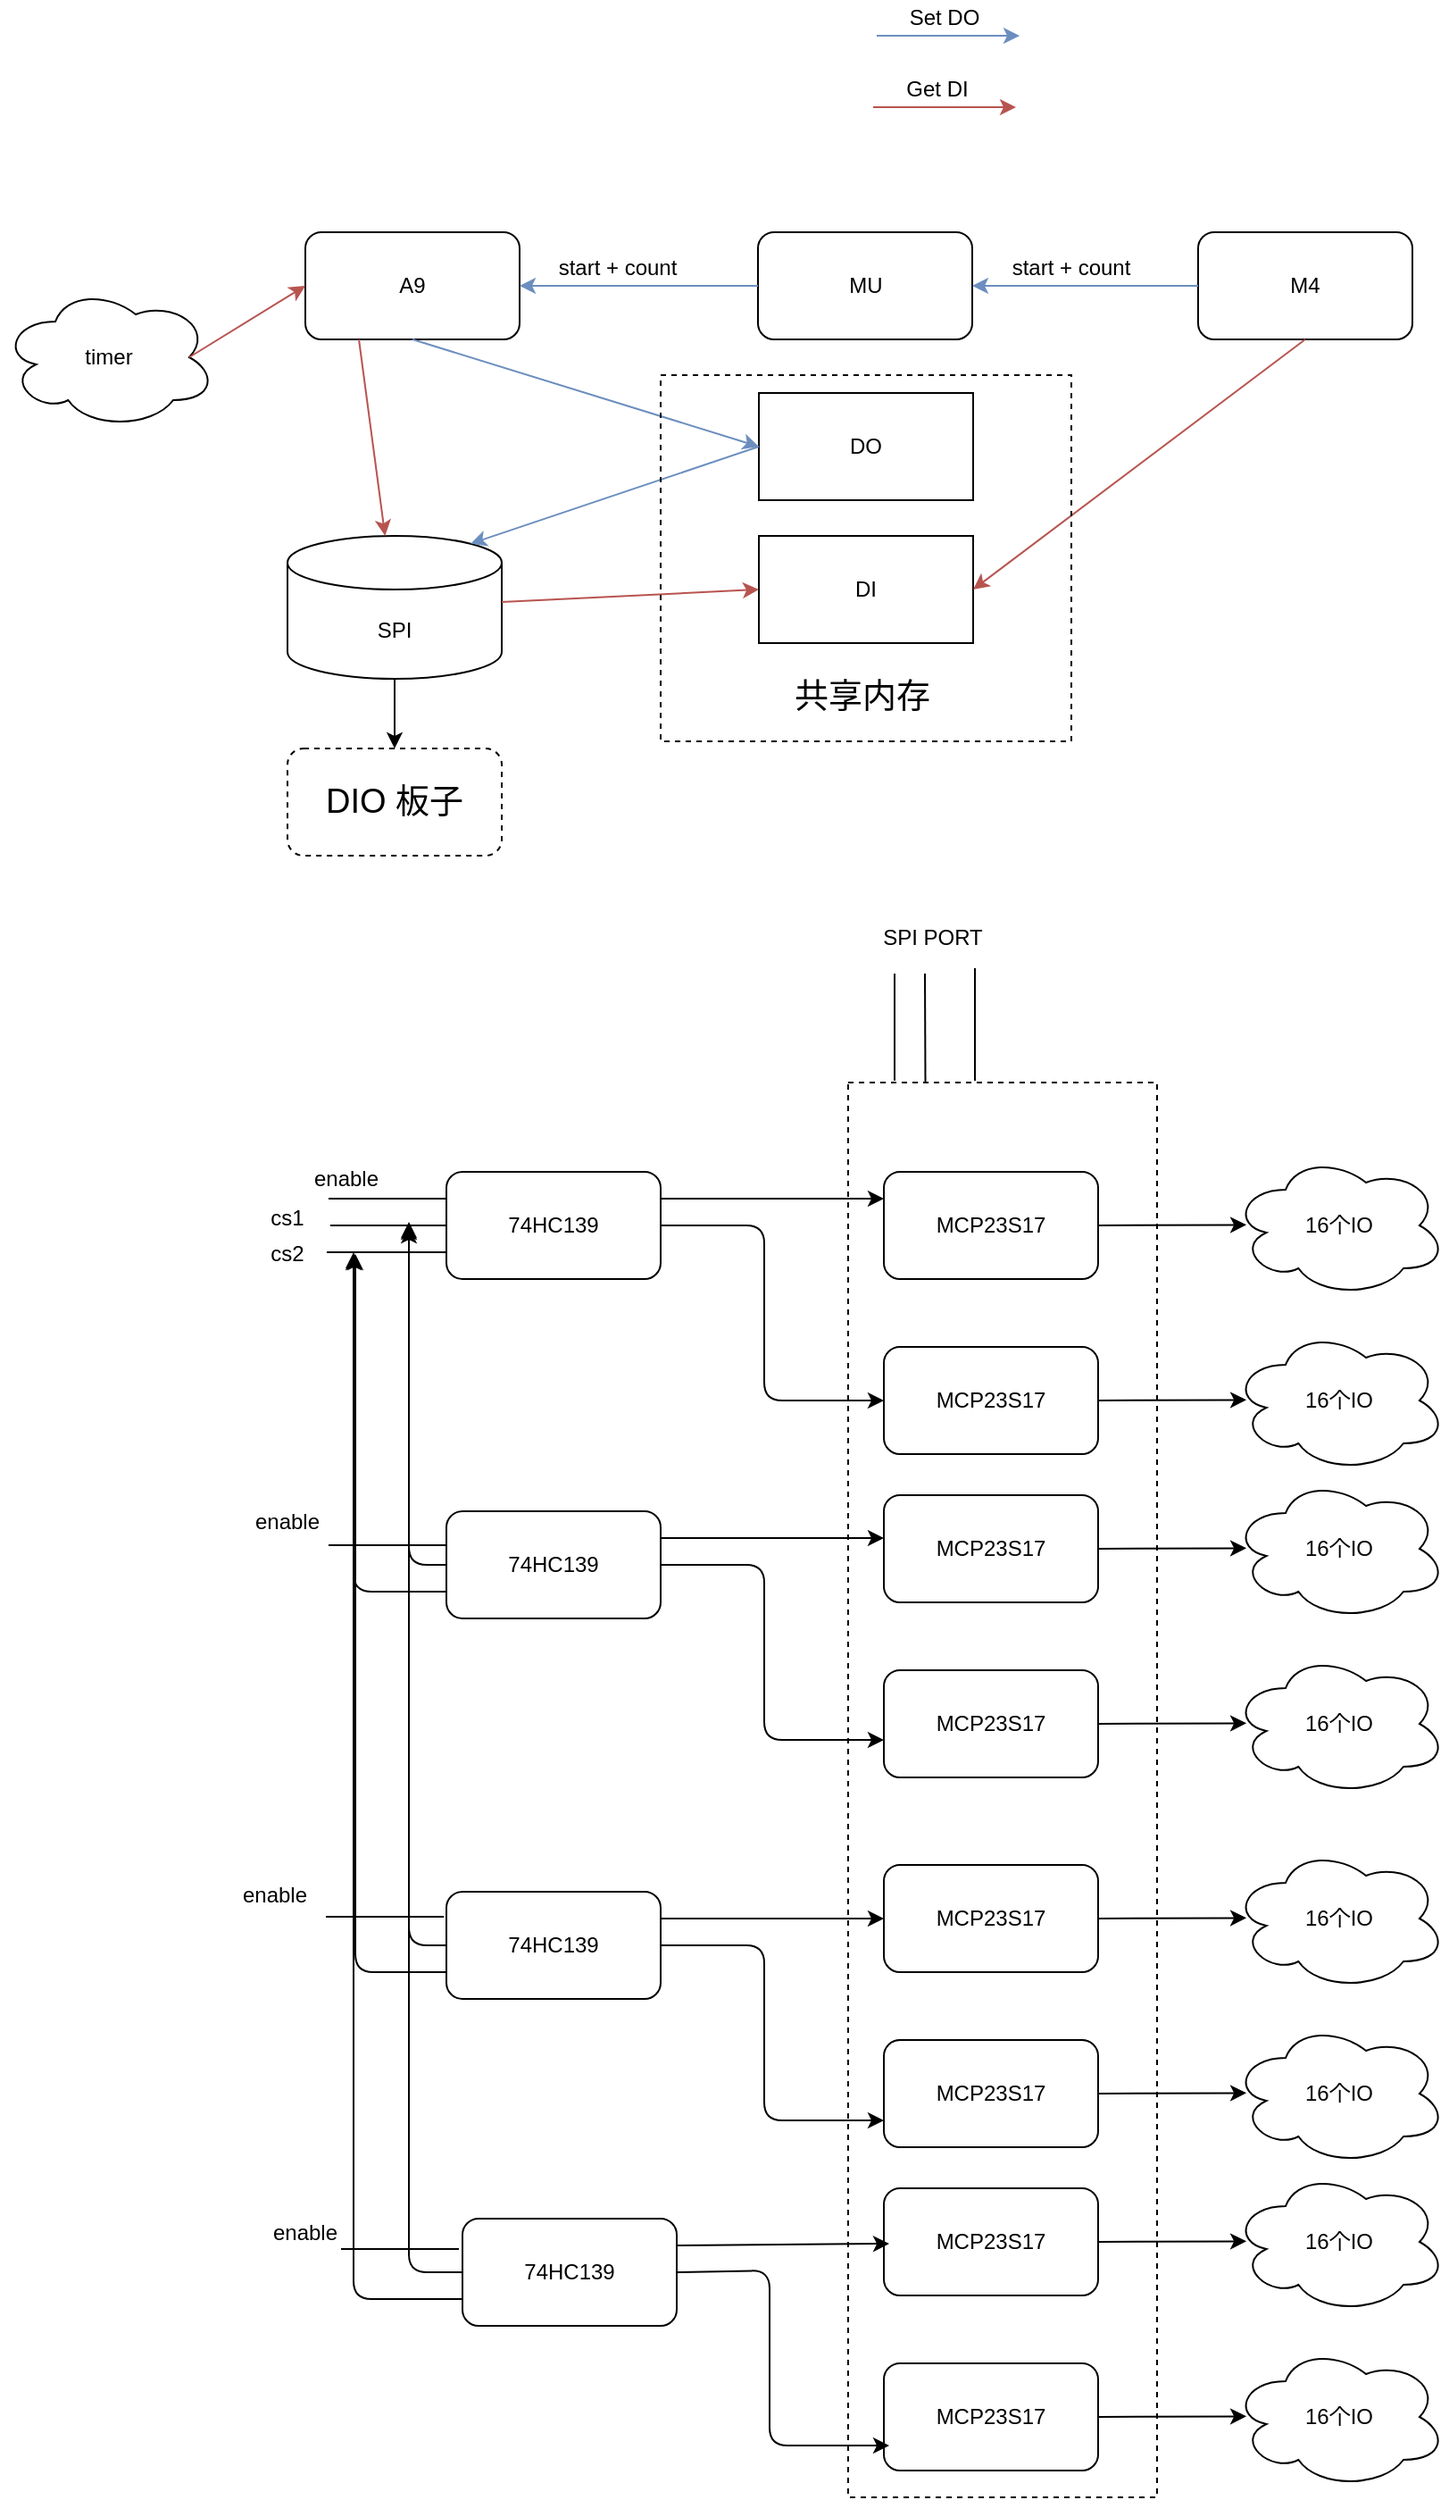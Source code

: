 <mxfile version="13.10.0" type="embed" pages="2">
    <diagram id="A_2y1xxBXopcbs7GqyOi" name="DIO">
        <mxGraphModel dx="994" dy="639" grid="0" gridSize="10" guides="1" tooltips="1" connect="1" arrows="1" fold="1" page="1" pageScale="1" pageWidth="827" pageHeight="1169" background="#ffffff" math="0" shadow="0">
            <root>
                <mxCell id="0"/>
                <mxCell id="1" parent="0"/>
                <mxCell id="2" value="M4" style="rounded=1;whiteSpace=wrap;html=1;" parent="1" vertex="1">
                    <mxGeometry x="684" y="261" width="120" height="60" as="geometry"/>
                </mxCell>
                <mxCell id="3" value="A9" style="rounded=1;whiteSpace=wrap;html=1;" parent="1" vertex="1">
                    <mxGeometry x="184" y="261" width="120" height="60" as="geometry"/>
                </mxCell>
                <mxCell id="4" value="" style="rounded=0;whiteSpace=wrap;html=1;" parent="1" vertex="1">
                    <mxGeometry x="438" y="351" width="120" height="60" as="geometry"/>
                </mxCell>
                <mxCell id="5" value="DO" style="text;html=1;strokeColor=none;fillColor=none;align=center;verticalAlign=middle;whiteSpace=wrap;rounded=0;" parent="1" vertex="1">
                    <mxGeometry x="478" y="371" width="40" height="20" as="geometry"/>
                </mxCell>
                <mxCell id="6" value="DI" style="rounded=0;whiteSpace=wrap;html=1;" parent="1" vertex="1">
                    <mxGeometry x="438" y="431" width="120" height="60" as="geometry"/>
                </mxCell>
                <mxCell id="9" value="MU" style="rounded=1;whiteSpace=wrap;html=1;" parent="1" vertex="1">
                    <mxGeometry x="437.5" y="261" width="120" height="60" as="geometry"/>
                </mxCell>
                <mxCell id="10" value="" style="endArrow=classic;html=1;exitX=0;exitY=0.5;exitDx=0;exitDy=0;fillColor=#dae8fc;strokeColor=#6c8ebf;entryX=0;entryY=1;entryDx=0;entryDy=0;" parent="1" source="2" target="11" edge="1">
                    <mxGeometry width="50" height="50" relative="1" as="geometry">
                        <mxPoint x="524" y="351" as="sourcePoint"/>
                        <mxPoint x="554" y="291" as="targetPoint"/>
                    </mxGeometry>
                </mxCell>
                <mxCell id="11" value="start + count" style="text;html=1;strokeColor=none;fillColor=none;align=center;verticalAlign=middle;whiteSpace=wrap;rounded=0;" parent="1" vertex="1">
                    <mxGeometry x="557.5" y="271" width="110" height="20" as="geometry"/>
                </mxCell>
                <mxCell id="12" value="" style="endArrow=classic;html=1;exitX=0.5;exitY=1;exitDx=0;exitDy=0;entryX=0;entryY=0.5;entryDx=0;entryDy=0;fillColor=#dae8fc;strokeColor=#6c8ebf;" parent="1" source="3" target="4" edge="1">
                    <mxGeometry width="50" height="50" relative="1" as="geometry">
                        <mxPoint x="524" y="431" as="sourcePoint"/>
                        <mxPoint x="574" y="381" as="targetPoint"/>
                    </mxGeometry>
                </mxCell>
                <mxCell id="33" value="" style="edgeStyle=orthogonalEdgeStyle;rounded=0;orthogonalLoop=1;jettySize=auto;html=1;fontSize=19;" parent="1" source="13" target="32" edge="1">
                    <mxGeometry relative="1" as="geometry"/>
                </mxCell>
                <mxCell id="13" value="SPI" style="shape=cylinder3;whiteSpace=wrap;html=1;boundedLbl=1;backgroundOutline=1;size=15;fontFamily=Helvetica;fontSize=12;fontColor=#000000;align=center;strokeColor=#000000;fillColor=#ffffff;" parent="1" vertex="1">
                    <mxGeometry x="174" y="431" width="120" height="80" as="geometry"/>
                </mxCell>
                <mxCell id="14" value="" style="endArrow=classic;html=1;exitX=0;exitY=0.5;exitDx=0;exitDy=0;fillColor=#dae8fc;strokeColor=#6c8ebf;entryX=0.855;entryY=0;entryDx=0;entryDy=4.35;entryPerimeter=0;" parent="1" source="4" target="13" edge="1">
                    <mxGeometry width="50" height="50" relative="1" as="geometry">
                        <mxPoint x="524" y="431" as="sourcePoint"/>
                        <mxPoint x="574" y="381" as="targetPoint"/>
                    </mxGeometry>
                </mxCell>
                <mxCell id="15" value="" style="endArrow=classic;html=1;fillColor=#dae8fc;strokeColor=#6c8ebf;" parent="1" edge="1">
                    <mxGeometry width="50" height="50" relative="1" as="geometry">
                        <mxPoint x="504" y="151" as="sourcePoint"/>
                        <mxPoint x="584" y="151" as="targetPoint"/>
                    </mxGeometry>
                </mxCell>
                <mxCell id="16" value="&lt;font color=&quot;#000000&quot;&gt;Set DO&lt;/font&gt;" style="text;html=1;align=center;verticalAlign=middle;whiteSpace=wrap;rounded=0;" parent="1" vertex="1">
                    <mxGeometry x="504" y="131" width="76" height="20" as="geometry"/>
                </mxCell>
                <mxCell id="17" value="" style="endArrow=classic;html=1;fillColor=#f8cecc;strokeColor=#b85450;" parent="1" edge="1">
                    <mxGeometry width="50" height="50" relative="1" as="geometry">
                        <mxPoint x="502" y="191" as="sourcePoint"/>
                        <mxPoint x="582" y="191" as="targetPoint"/>
                        <Array as="points">
                            <mxPoint x="542" y="191"/>
                        </Array>
                    </mxGeometry>
                </mxCell>
                <mxCell id="18" value="&lt;font color=&quot;#000000&quot;&gt;Get DI&lt;/font&gt;" style="text;html=1;align=center;verticalAlign=middle;whiteSpace=wrap;rounded=0;" parent="1" vertex="1">
                    <mxGeometry x="518" y="171" width="40" height="20" as="geometry"/>
                </mxCell>
                <mxCell id="19" value="timer" style="ellipse;shape=cloud;whiteSpace=wrap;html=1;" parent="1" vertex="1">
                    <mxGeometry x="14" y="291" width="120" height="80" as="geometry"/>
                </mxCell>
                <mxCell id="20" value="" style="endArrow=classic;html=1;fillColor=#f8cecc;strokeColor=#b85450;exitX=0.875;exitY=0.5;exitDx=0;exitDy=0;exitPerimeter=0;entryX=0;entryY=0.5;entryDx=0;entryDy=0;" parent="1" source="19" target="3" edge="1">
                    <mxGeometry width="50" height="50" relative="1" as="geometry">
                        <mxPoint x="144" y="351" as="sourcePoint"/>
                        <mxPoint x="194" y="301" as="targetPoint"/>
                    </mxGeometry>
                </mxCell>
                <mxCell id="21" value="" style="endArrow=classic;html=1;entryX=0;entryY=0.5;entryDx=0;entryDy=0;fillColor=#f8cecc;strokeColor=#b85450;" parent="1" source="13" target="6" edge="1">
                    <mxGeometry width="50" height="50" relative="1" as="geometry">
                        <mxPoint x="114" y="431" as="sourcePoint"/>
                        <mxPoint x="164" y="381" as="targetPoint"/>
                        <Array as="points"/>
                    </mxGeometry>
                </mxCell>
                <mxCell id="22" value="" style="endArrow=classic;html=1;fillColor=#f8cecc;strokeColor=#b85450;" parent="1" target="13" edge="1">
                    <mxGeometry width="50" height="50" relative="1" as="geometry">
                        <mxPoint x="214" y="321" as="sourcePoint"/>
                        <mxPoint x="194" y="301" as="targetPoint"/>
                    </mxGeometry>
                </mxCell>
                <mxCell id="25" value="" style="endArrow=classic;html=1;exitX=0.5;exitY=1;exitDx=0;exitDy=0;entryX=1;entryY=0.5;entryDx=0;entryDy=0;fillColor=#f8cecc;strokeColor=#b85450;" parent="1" source="2" target="6" edge="1">
                    <mxGeometry width="50" height="50" relative="1" as="geometry">
                        <mxPoint x="654" y="431" as="sourcePoint"/>
                        <mxPoint x="704" y="381" as="targetPoint"/>
                    </mxGeometry>
                </mxCell>
                <mxCell id="26" value="" style="rounded=0;whiteSpace=wrap;html=1;dashed=1;sketch=0;fillColor=none;" parent="1" vertex="1">
                    <mxGeometry x="383" y="341" width="230" height="205" as="geometry"/>
                </mxCell>
                <mxCell id="27" value="共享内存" style="text;html=1;strokeColor=none;fillColor=none;align=center;verticalAlign=middle;whiteSpace=wrap;rounded=0;dashed=1;sketch=0;fontSize=19;" parent="1" vertex="1">
                    <mxGeometry x="450" y="511" width="91.5" height="20" as="geometry"/>
                </mxCell>
                <mxCell id="29" value="" style="endArrow=classic;html=1;fontSize=19;exitX=0;exitY=0.5;exitDx=0;exitDy=0;entryX=1;entryY=0.5;entryDx=0;entryDy=0;fillColor=#dae8fc;strokeColor=#6c8ebf;" parent="1" source="9" target="3" edge="1">
                    <mxGeometry width="50" height="50" relative="1" as="geometry">
                        <mxPoint x="344" y="301" as="sourcePoint"/>
                        <mxPoint x="394" y="251" as="targetPoint"/>
                    </mxGeometry>
                </mxCell>
                <mxCell id="30" value="start + count" style="text;html=1;strokeColor=none;fillColor=none;align=center;verticalAlign=middle;whiteSpace=wrap;rounded=0;" parent="1" vertex="1">
                    <mxGeometry x="304" y="271" width="110" height="20" as="geometry"/>
                </mxCell>
                <mxCell id="32" value="&lt;font color=&quot;#000000&quot;&gt;DIO 板子&lt;/font&gt;" style="rounded=1;whiteSpace=wrap;html=1;dashed=1;sketch=0;fillColor=none;fontSize=19;" parent="1" vertex="1">
                    <mxGeometry x="174" y="550" width="120" height="60" as="geometry"/>
                </mxCell>
                <mxCell id="34" value="MCP23S17" style="rounded=1;whiteSpace=wrap;html=1;" parent="1" vertex="1">
                    <mxGeometry x="508" y="787" width="120" height="60" as="geometry"/>
                </mxCell>
                <mxCell id="35" value="16个IO" style="ellipse;shape=cloud;whiteSpace=wrap;html=1;" parent="1" vertex="1">
                    <mxGeometry x="703" y="777" width="120" height="80" as="geometry"/>
                </mxCell>
                <mxCell id="36" value="" style="endArrow=classic;html=1;exitX=1;exitY=0.5;exitDx=0;exitDy=0;entryX=0.067;entryY=0.496;entryDx=0;entryDy=0;entryPerimeter=0;" parent="1" source="34" target="35" edge="1">
                    <mxGeometry width="50" height="50" relative="1" as="geometry">
                        <mxPoint x="545" y="854" as="sourcePoint"/>
                        <mxPoint x="595" y="804" as="targetPoint"/>
                    </mxGeometry>
                </mxCell>
                <mxCell id="37" value="MCP23S17" style="rounded=1;whiteSpace=wrap;html=1;" parent="1" vertex="1">
                    <mxGeometry x="508" y="885" width="120" height="60" as="geometry"/>
                </mxCell>
                <mxCell id="38" value="16个IO" style="ellipse;shape=cloud;whiteSpace=wrap;html=1;" parent="1" vertex="1">
                    <mxGeometry x="703" y="875" width="120" height="80" as="geometry"/>
                </mxCell>
                <mxCell id="39" value="" style="endArrow=classic;html=1;exitX=1;exitY=0.5;exitDx=0;exitDy=0;entryX=0.067;entryY=0.496;entryDx=0;entryDy=0;entryPerimeter=0;" parent="1" source="37" target="38" edge="1">
                    <mxGeometry width="50" height="50" relative="1" as="geometry">
                        <mxPoint x="545" y="952" as="sourcePoint"/>
                        <mxPoint x="595" y="902" as="targetPoint"/>
                    </mxGeometry>
                </mxCell>
                <mxCell id="43" value="MCP23S17" style="rounded=1;whiteSpace=wrap;html=1;" parent="1" vertex="1">
                    <mxGeometry x="508" y="968" width="120" height="60" as="geometry"/>
                </mxCell>
                <mxCell id="44" value="16个IO" style="ellipse;shape=cloud;whiteSpace=wrap;html=1;" parent="1" vertex="1">
                    <mxGeometry x="703" y="958" width="120" height="80" as="geometry"/>
                </mxCell>
                <mxCell id="45" value="" style="endArrow=classic;html=1;exitX=1;exitY=0.5;exitDx=0;exitDy=0;entryX=0.067;entryY=0.496;entryDx=0;entryDy=0;entryPerimeter=0;" parent="1" source="43" target="44" edge="1">
                    <mxGeometry width="50" height="50" relative="1" as="geometry">
                        <mxPoint x="545" y="1035" as="sourcePoint"/>
                        <mxPoint x="595" y="985" as="targetPoint"/>
                    </mxGeometry>
                </mxCell>
                <mxCell id="46" value="MCP23S17" style="rounded=1;whiteSpace=wrap;html=1;" parent="1" vertex="1">
                    <mxGeometry x="508" y="1066" width="120" height="60" as="geometry"/>
                </mxCell>
                <mxCell id="47" value="16个IO" style="ellipse;shape=cloud;whiteSpace=wrap;html=1;" parent="1" vertex="1">
                    <mxGeometry x="703" y="1056" width="120" height="80" as="geometry"/>
                </mxCell>
                <mxCell id="48" value="" style="endArrow=classic;html=1;exitX=1;exitY=0.5;exitDx=0;exitDy=0;entryX=0.067;entryY=0.496;entryDx=0;entryDy=0;entryPerimeter=0;" parent="1" source="46" target="47" edge="1">
                    <mxGeometry width="50" height="50" relative="1" as="geometry">
                        <mxPoint x="545" y="1133" as="sourcePoint"/>
                        <mxPoint x="595" y="1083" as="targetPoint"/>
                    </mxGeometry>
                </mxCell>
                <mxCell id="49" value="MCP23S17" style="rounded=1;whiteSpace=wrap;html=1;" parent="1" vertex="1">
                    <mxGeometry x="508" y="1175" width="120" height="60" as="geometry"/>
                </mxCell>
                <mxCell id="50" value="16个IO" style="ellipse;shape=cloud;whiteSpace=wrap;html=1;" parent="1" vertex="1">
                    <mxGeometry x="703" y="1165" width="120" height="80" as="geometry"/>
                </mxCell>
                <mxCell id="51" value="" style="endArrow=classic;html=1;exitX=1;exitY=0.5;exitDx=0;exitDy=0;entryX=0.067;entryY=0.496;entryDx=0;entryDy=0;entryPerimeter=0;" parent="1" source="49" target="50" edge="1">
                    <mxGeometry width="50" height="50" relative="1" as="geometry">
                        <mxPoint x="545" y="1242" as="sourcePoint"/>
                        <mxPoint x="595" y="1192" as="targetPoint"/>
                    </mxGeometry>
                </mxCell>
                <mxCell id="52" value="MCP23S17" style="rounded=1;whiteSpace=wrap;html=1;" parent="1" vertex="1">
                    <mxGeometry x="508" y="1273" width="120" height="60" as="geometry"/>
                </mxCell>
                <mxCell id="53" value="16个IO" style="ellipse;shape=cloud;whiteSpace=wrap;html=1;" parent="1" vertex="1">
                    <mxGeometry x="703" y="1263" width="120" height="80" as="geometry"/>
                </mxCell>
                <mxCell id="54" value="" style="endArrow=classic;html=1;exitX=1;exitY=0.5;exitDx=0;exitDy=0;entryX=0.067;entryY=0.496;entryDx=0;entryDy=0;entryPerimeter=0;" parent="1" source="52" target="53" edge="1">
                    <mxGeometry width="50" height="50" relative="1" as="geometry">
                        <mxPoint x="545" y="1340" as="sourcePoint"/>
                        <mxPoint x="595" y="1290" as="targetPoint"/>
                    </mxGeometry>
                </mxCell>
                <mxCell id="55" value="MCP23S17" style="rounded=1;whiteSpace=wrap;html=1;" parent="1" vertex="1">
                    <mxGeometry x="508" y="1356" width="120" height="60" as="geometry"/>
                </mxCell>
                <mxCell id="56" value="16个IO" style="ellipse;shape=cloud;whiteSpace=wrap;html=1;" parent="1" vertex="1">
                    <mxGeometry x="703" y="1346" width="120" height="80" as="geometry"/>
                </mxCell>
                <mxCell id="57" value="" style="endArrow=classic;html=1;exitX=1;exitY=0.5;exitDx=0;exitDy=0;entryX=0.067;entryY=0.496;entryDx=0;entryDy=0;entryPerimeter=0;" parent="1" source="55" target="56" edge="1">
                    <mxGeometry width="50" height="50" relative="1" as="geometry">
                        <mxPoint x="545" y="1423" as="sourcePoint"/>
                        <mxPoint x="595" y="1373" as="targetPoint"/>
                    </mxGeometry>
                </mxCell>
                <mxCell id="58" value="MCP23S17" style="rounded=1;whiteSpace=wrap;html=1;" parent="1" vertex="1">
                    <mxGeometry x="508" y="1454" width="120" height="60" as="geometry"/>
                </mxCell>
                <mxCell id="59" value="16个IO" style="ellipse;shape=cloud;whiteSpace=wrap;html=1;" parent="1" vertex="1">
                    <mxGeometry x="703" y="1444" width="120" height="80" as="geometry"/>
                </mxCell>
                <mxCell id="60" value="" style="endArrow=classic;html=1;exitX=1;exitY=0.5;exitDx=0;exitDy=0;entryX=0.067;entryY=0.496;entryDx=0;entryDy=0;entryPerimeter=0;" parent="1" source="58" target="59" edge="1">
                    <mxGeometry width="50" height="50" relative="1" as="geometry">
                        <mxPoint x="545" y="1521" as="sourcePoint"/>
                        <mxPoint x="595" y="1471" as="targetPoint"/>
                    </mxGeometry>
                </mxCell>
                <mxCell id="61" value="74HC139" style="rounded=1;whiteSpace=wrap;html=1;" parent="1" vertex="1">
                    <mxGeometry x="263" y="787" width="120" height="60" as="geometry"/>
                </mxCell>
                <mxCell id="62" value="" style="endArrow=classic;html=1;entryX=0;entryY=0.25;entryDx=0;entryDy=0;exitX=1;exitY=0.25;exitDx=0;exitDy=0;" parent="1" source="61" target="34" edge="1">
                    <mxGeometry width="50" height="50" relative="1" as="geometry">
                        <mxPoint x="420" y="813" as="sourcePoint"/>
                        <mxPoint x="470" y="763" as="targetPoint"/>
                    </mxGeometry>
                </mxCell>
                <mxCell id="63" value="" style="endArrow=classic;html=1;entryX=0;entryY=0.5;entryDx=0;entryDy=0;exitX=1;exitY=0.5;exitDx=0;exitDy=0;" parent="1" source="61" target="37" edge="1">
                    <mxGeometry width="50" height="50" relative="1" as="geometry">
                        <mxPoint x="420" y="921" as="sourcePoint"/>
                        <mxPoint x="470" y="871" as="targetPoint"/>
                        <Array as="points">
                            <mxPoint x="441" y="817"/>
                            <mxPoint x="441" y="915"/>
                            <mxPoint x="486" y="915"/>
                        </Array>
                    </mxGeometry>
                </mxCell>
                <mxCell id="64" value="74HC139" style="rounded=1;whiteSpace=wrap;html=1;" parent="1" vertex="1">
                    <mxGeometry x="263" y="977" width="120" height="60" as="geometry"/>
                </mxCell>
                <mxCell id="65" value="" style="endArrow=classic;html=1;entryX=0;entryY=0.25;entryDx=0;entryDy=0;exitX=1;exitY=0.25;exitDx=0;exitDy=0;" parent="1" source="64" edge="1">
                    <mxGeometry width="50" height="50" relative="1" as="geometry">
                        <mxPoint x="420" y="1003" as="sourcePoint"/>
                        <mxPoint x="508" y="992" as="targetPoint"/>
                    </mxGeometry>
                </mxCell>
                <mxCell id="66" value="" style="endArrow=classic;html=1;entryX=0;entryY=0.5;entryDx=0;entryDy=0;exitX=1;exitY=0.5;exitDx=0;exitDy=0;" parent="1" source="64" edge="1">
                    <mxGeometry width="50" height="50" relative="1" as="geometry">
                        <mxPoint x="420" y="1111" as="sourcePoint"/>
                        <mxPoint x="508" y="1105" as="targetPoint"/>
                        <Array as="points">
                            <mxPoint x="441" y="1007"/>
                            <mxPoint x="441" y="1105"/>
                        </Array>
                    </mxGeometry>
                </mxCell>
                <mxCell id="67" value="74HC139" style="rounded=1;whiteSpace=wrap;html=1;" parent="1" vertex="1">
                    <mxGeometry x="263" y="1190" width="120" height="60" as="geometry"/>
                </mxCell>
                <mxCell id="68" value="" style="endArrow=classic;html=1;entryX=0;entryY=0.25;entryDx=0;entryDy=0;exitX=1;exitY=0.25;exitDx=0;exitDy=0;" parent="1" source="67" edge="1">
                    <mxGeometry width="50" height="50" relative="1" as="geometry">
                        <mxPoint x="420" y="1216" as="sourcePoint"/>
                        <mxPoint x="508" y="1205" as="targetPoint"/>
                    </mxGeometry>
                </mxCell>
                <mxCell id="69" value="" style="endArrow=classic;html=1;entryX=0;entryY=0.5;entryDx=0;entryDy=0;exitX=1;exitY=0.5;exitDx=0;exitDy=0;" parent="1" source="67" edge="1">
                    <mxGeometry width="50" height="50" relative="1" as="geometry">
                        <mxPoint x="420" y="1324" as="sourcePoint"/>
                        <mxPoint x="508" y="1318" as="targetPoint"/>
                        <Array as="points">
                            <mxPoint x="441" y="1220"/>
                            <mxPoint x="441" y="1318"/>
                        </Array>
                    </mxGeometry>
                </mxCell>
                <mxCell id="70" value="74HC139" style="rounded=1;whiteSpace=wrap;html=1;" parent="1" vertex="1">
                    <mxGeometry x="272" y="1373" width="120" height="60" as="geometry"/>
                </mxCell>
                <mxCell id="71" value="" style="endArrow=classic;html=1;entryX=0;entryY=0.25;entryDx=0;entryDy=0;exitX=1;exitY=0.25;exitDx=0;exitDy=0;" parent="1" source="70" edge="1">
                    <mxGeometry width="50" height="50" relative="1" as="geometry">
                        <mxPoint x="423" y="1398" as="sourcePoint"/>
                        <mxPoint x="511" y="1387" as="targetPoint"/>
                    </mxGeometry>
                </mxCell>
                <mxCell id="72" value="" style="endArrow=classic;html=1;entryX=0;entryY=0.5;entryDx=0;entryDy=0;exitX=1;exitY=0.5;exitDx=0;exitDy=0;" parent="1" source="70" edge="1">
                    <mxGeometry width="50" height="50" relative="1" as="geometry">
                        <mxPoint x="423" y="1506" as="sourcePoint"/>
                        <mxPoint x="511" y="1500" as="targetPoint"/>
                        <Array as="points">
                            <mxPoint x="444" y="1402"/>
                            <mxPoint x="444" y="1500"/>
                        </Array>
                    </mxGeometry>
                </mxCell>
                <mxCell id="73" value="" style="endArrow=none;html=1;entryX=0;entryY=0.25;entryDx=0;entryDy=0;" parent="1" target="61" edge="1">
                    <mxGeometry width="50" height="50" relative="1" as="geometry">
                        <mxPoint x="197" y="802" as="sourcePoint"/>
                        <mxPoint x="240" y="765" as="targetPoint"/>
                    </mxGeometry>
                </mxCell>
                <mxCell id="74" value="" style="endArrow=none;html=1;entryX=0;entryY=0.5;entryDx=0;entryDy=0;" parent="1" target="61" edge="1">
                    <mxGeometry width="50" height="50" relative="1" as="geometry">
                        <mxPoint x="198" y="817" as="sourcePoint"/>
                        <mxPoint x="221" y="818" as="targetPoint"/>
                    </mxGeometry>
                </mxCell>
                <mxCell id="75" value="" style="endArrow=none;html=1;entryX=0;entryY=0.75;entryDx=0;entryDy=0;" parent="1" target="61" edge="1">
                    <mxGeometry width="50" height="50" relative="1" as="geometry">
                        <mxPoint x="196" y="832" as="sourcePoint"/>
                        <mxPoint x="246" y="825" as="targetPoint"/>
                    </mxGeometry>
                </mxCell>
                <mxCell id="76" value="enable" style="text;html=1;strokeColor=none;fillColor=none;align=center;verticalAlign=middle;whiteSpace=wrap;rounded=0;" parent="1" vertex="1">
                    <mxGeometry x="187" y="781" width="40" height="20" as="geometry"/>
                </mxCell>
                <mxCell id="77" value="cs1" style="text;html=1;strokeColor=none;fillColor=none;align=center;verticalAlign=middle;whiteSpace=wrap;rounded=0;" parent="1" vertex="1">
                    <mxGeometry x="154" y="803" width="40" height="20" as="geometry"/>
                </mxCell>
                <mxCell id="78" value="cs2" style="text;html=1;strokeColor=none;fillColor=none;align=center;verticalAlign=middle;whiteSpace=wrap;rounded=0;" parent="1" vertex="1">
                    <mxGeometry x="154" y="823" width="40" height="20" as="geometry"/>
                </mxCell>
                <mxCell id="79" value="" style="endArrow=none;html=1;entryX=0;entryY=0.25;entryDx=0;entryDy=0;" parent="1" edge="1">
                    <mxGeometry width="50" height="50" relative="1" as="geometry">
                        <mxPoint x="197" y="996" as="sourcePoint"/>
                        <mxPoint x="263" y="996" as="targetPoint"/>
                        <Array as="points">
                            <mxPoint x="229" y="996"/>
                        </Array>
                    </mxGeometry>
                </mxCell>
                <mxCell id="82" value="enable" style="text;html=1;strokeColor=none;fillColor=none;align=center;verticalAlign=middle;whiteSpace=wrap;rounded=0;" parent="1" vertex="1">
                    <mxGeometry x="154" y="973" width="40" height="20" as="geometry"/>
                </mxCell>
                <mxCell id="85" value="" style="endArrow=none;html=1;entryX=0;entryY=0.25;entryDx=0;entryDy=0;" parent="1" edge="1">
                    <mxGeometry width="50" height="50" relative="1" as="geometry">
                        <mxPoint x="195.5" y="1204" as="sourcePoint"/>
                        <mxPoint x="261.5" y="1204" as="targetPoint"/>
                    </mxGeometry>
                </mxCell>
                <mxCell id="88" value="enable" style="text;html=1;strokeColor=none;fillColor=none;align=center;verticalAlign=middle;whiteSpace=wrap;rounded=0;" parent="1" vertex="1">
                    <mxGeometry x="147" y="1182" width="40" height="20" as="geometry"/>
                </mxCell>
                <mxCell id="91" value="" style="endArrow=none;html=1;entryX=0;entryY=0.25;entryDx=0;entryDy=0;" parent="1" edge="1">
                    <mxGeometry width="50" height="50" relative="1" as="geometry">
                        <mxPoint x="204" y="1390" as="sourcePoint"/>
                        <mxPoint x="270" y="1390" as="targetPoint"/>
                    </mxGeometry>
                </mxCell>
                <mxCell id="94" value="enable" style="text;html=1;strokeColor=none;fillColor=none;align=center;verticalAlign=middle;whiteSpace=wrap;rounded=0;" parent="1" vertex="1">
                    <mxGeometry x="164" y="1371" width="40" height="20" as="geometry"/>
                </mxCell>
                <mxCell id="98" value="" style="endArrow=classic;html=1;exitX=0;exitY=0.5;exitDx=0;exitDy=0;" parent="1" source="64" edge="1">
                    <mxGeometry width="50" height="50" relative="1" as="geometry">
                        <mxPoint x="477" y="909" as="sourcePoint"/>
                        <mxPoint x="242" y="815" as="targetPoint"/>
                        <Array as="points">
                            <mxPoint x="242" y="1007"/>
                        </Array>
                    </mxGeometry>
                </mxCell>
                <mxCell id="99" value="" style="endArrow=classic;html=1;exitX=0;exitY=0.5;exitDx=0;exitDy=0;" parent="1" source="67" edge="1">
                    <mxGeometry width="50" height="50" relative="1" as="geometry">
                        <mxPoint x="216" y="1160" as="sourcePoint"/>
                        <mxPoint x="242" y="816" as="targetPoint"/>
                        <Array as="points">
                            <mxPoint x="242" y="1220"/>
                        </Array>
                    </mxGeometry>
                </mxCell>
                <mxCell id="100" value="" style="endArrow=classic;html=1;exitX=0;exitY=0.5;exitDx=0;exitDy=0;" parent="1" source="70" edge="1">
                    <mxGeometry width="50" height="50" relative="1" as="geometry">
                        <mxPoint x="219" y="1320" as="sourcePoint"/>
                        <mxPoint x="242" y="818" as="targetPoint"/>
                        <Array as="points">
                            <mxPoint x="242" y="1403"/>
                        </Array>
                    </mxGeometry>
                </mxCell>
                <mxCell id="101" value="" style="endArrow=classic;html=1;exitX=0;exitY=0.75;exitDx=0;exitDy=0;" parent="1" source="64" edge="1">
                    <mxGeometry width="50" height="50" relative="1" as="geometry">
                        <mxPoint x="277" y="1140" as="sourcePoint"/>
                        <mxPoint x="211" y="832" as="targetPoint"/>
                        <Array as="points">
                            <mxPoint x="211" y="1022"/>
                        </Array>
                    </mxGeometry>
                </mxCell>
                <mxCell id="102" value="" style="endArrow=classic;html=1;exitX=0;exitY=0.75;exitDx=0;exitDy=0;" parent="1" source="67" edge="1">
                    <mxGeometry width="50" height="50" relative="1" as="geometry">
                        <mxPoint x="167" y="1173" as="sourcePoint"/>
                        <mxPoint x="212" y="833" as="targetPoint"/>
                        <Array as="points">
                            <mxPoint x="212" y="1235"/>
                        </Array>
                    </mxGeometry>
                </mxCell>
                <mxCell id="103" value="" style="endArrow=classic;html=1;exitX=0;exitY=0.75;exitDx=0;exitDy=0;" parent="1" source="70" edge="1">
                    <mxGeometry width="50" height="50" relative="1" as="geometry">
                        <mxPoint x="187" y="1310" as="sourcePoint"/>
                        <mxPoint x="211" y="833" as="targetPoint"/>
                        <Array as="points">
                            <mxPoint x="211" y="1418"/>
                        </Array>
                    </mxGeometry>
                </mxCell>
                <mxCell id="-Bc3752KS-ufhsFzFGTn-105" value="" style="rounded=0;whiteSpace=wrap;html=1;dashed=1;fillColor=none;" parent="1" vertex="1">
                    <mxGeometry x="488" y="737" width="173" height="792" as="geometry"/>
                </mxCell>
                <mxCell id="-Bc3752KS-ufhsFzFGTn-107" value="SPI PORT" style="text;html=1;strokeColor=none;fillColor=none;align=center;verticalAlign=middle;whiteSpace=wrap;rounded=0;dashed=1;" parent="1" vertex="1">
                    <mxGeometry x="476" y="646" width="119" height="20" as="geometry"/>
                </mxCell>
                <mxCell id="-Bc3752KS-ufhsFzFGTn-108" value="" style="endArrow=none;html=1;" parent="1" edge="1">
                    <mxGeometry width="50" height="50" relative="1" as="geometry">
                        <mxPoint x="514" y="736" as="sourcePoint"/>
                        <mxPoint x="514" y="676" as="targetPoint"/>
                    </mxGeometry>
                </mxCell>
                <mxCell id="-Bc3752KS-ufhsFzFGTn-109" value="" style="endArrow=none;html=1;" parent="1" edge="1">
                    <mxGeometry width="50" height="50" relative="1" as="geometry">
                        <mxPoint x="559" y="736" as="sourcePoint"/>
                        <mxPoint x="559" y="673" as="targetPoint"/>
                    </mxGeometry>
                </mxCell>
                <mxCell id="-Bc3752KS-ufhsFzFGTn-110" value="" style="endArrow=none;html=1;exitX=0.25;exitY=0;exitDx=0;exitDy=0;" parent="1" source="-Bc3752KS-ufhsFzFGTn-105" edge="1">
                    <mxGeometry width="50" height="50" relative="1" as="geometry">
                        <mxPoint x="511" y="719" as="sourcePoint"/>
                        <mxPoint x="531" y="676" as="targetPoint"/>
                    </mxGeometry>
                </mxCell>
            </root>
        </mxGraphModel>
    </diagram>
    <diagram id="6M84nR1KHxS98Fud5MVV" name="MSG">
        <mxGraphModel dx="994" dy="639" grid="1" gridSize="10" guides="1" tooltips="1" connect="1" arrows="1" fold="1" page="1" pageScale="1" pageWidth="827" pageHeight="1169" background="#ffffff" math="0" shadow="0">
            <root>
                <mxCell id="qWXudlkyBwOQNvYmeqn8-0"/>
                <mxCell id="qWXudlkyBwOQNvYmeqn8-1" parent="qWXudlkyBwOQNvYmeqn8-0"/>
                <mxCell id="qWXudlkyBwOQNvYmeqn8-2" value="M4" style="whiteSpace=wrap;html=1;fillColor=#F2CC8F;strokeColor=#E07A5F;fontColor=#393C56;rounded=1;" parent="qWXudlkyBwOQNvYmeqn8-1" vertex="1">
                    <mxGeometry x="169" y="130" width="120" height="60" as="geometry"/>
                </mxCell>
                <mxCell id="qWXudlkyBwOQNvYmeqn8-3" value="MU" style="whiteSpace=wrap;html=1;fillColor=#F2CC8F;strokeColor=#E07A5F;fontColor=#393C56;rounded=1;" parent="qWXudlkyBwOQNvYmeqn8-1" vertex="1">
                    <mxGeometry x="393" y="176" width="120" height="60" as="geometry"/>
                </mxCell>
                <mxCell id="qWXudlkyBwOQNvYmeqn8-4" value="A9" style="whiteSpace=wrap;html=1;fillColor=#F2CC8F;strokeColor=#E07A5F;fontColor=#393C56;rounded=1;" parent="qWXudlkyBwOQNvYmeqn8-1" vertex="1">
                    <mxGeometry x="599" y="130" width="120" height="60" as="geometry"/>
                </mxCell>
                <mxCell id="qWXudlkyBwOQNvYmeqn8-6" value="" style="whiteSpace=wrap;html=1;fillColor=#F2CC8F;strokeColor=#E07A5F;fontColor=#393C56;rounded=1;" parent="qWXudlkyBwOQNvYmeqn8-1" vertex="1">
                    <mxGeometry x="369" y="310" width="180" height="190" as="geometry"/>
                </mxCell>
                <mxCell id="qWXudlkyBwOQNvYmeqn8-7" value="msg 队列buff" style="text;html=1;strokeColor=none;fillColor=none;align=center;verticalAlign=middle;whiteSpace=wrap;fontColor=#393C56;rounded=1;" parent="qWXudlkyBwOQNvYmeqn8-1" vertex="1">
                    <mxGeometry x="479" y="470" width="54" height="20" as="geometry"/>
                </mxCell>
                <mxCell id="qWXudlkyBwOQNvYmeqn8-8" value="msg 1" style="text;html=1;strokeColor=none;fillColor=none;align=center;verticalAlign=middle;whiteSpace=wrap;fontColor=#393C56;rounded=1;" parent="qWXudlkyBwOQNvYmeqn8-1" vertex="1">
                    <mxGeometry x="389" y="340" width="40" height="20" as="geometry"/>
                </mxCell>
                <mxCell id="qWXudlkyBwOQNvYmeqn8-9" value="msg 2" style="text;html=1;strokeColor=none;fillColor=none;align=center;verticalAlign=middle;whiteSpace=wrap;fontColor=#393C56;rounded=1;" parent="qWXudlkyBwOQNvYmeqn8-1" vertex="1">
                    <mxGeometry x="389" y="370" width="40" height="20" as="geometry"/>
                </mxCell>
                <mxCell id="qWXudlkyBwOQNvYmeqn8-10" value="msg 3" style="text;html=1;strokeColor=none;fillColor=none;align=center;verticalAlign=middle;whiteSpace=wrap;fontColor=#393C56;rounded=1;" parent="qWXudlkyBwOQNvYmeqn8-1" vertex="1">
                    <mxGeometry x="389" y="400" width="40" height="20" as="geometry"/>
                </mxCell>
                <mxCell id="qWXudlkyBwOQNvYmeqn8-11" value="msg 4" style="text;html=1;strokeColor=none;fillColor=none;align=center;verticalAlign=middle;whiteSpace=wrap;dashed=1;fontColor=#393C56;rounded=1;" parent="qWXudlkyBwOQNvYmeqn8-1" vertex="1">
                    <mxGeometry x="389" y="430" width="40" height="20" as="geometry"/>
                </mxCell>
                <mxCell id="qWXudlkyBwOQNvYmeqn8-12" value="" style="edgeStyle=elbowEdgeStyle;elbow=horizontal;endArrow=classic;html=1;entryX=-0.012;entryY=0.203;entryDx=0;entryDy=0;entryPerimeter=0;strokeColor=#E07A5F;fontColor=#393C56;curved=1;labelBackgroundColor=#F4F1DE;" parent="qWXudlkyBwOQNvYmeqn8-1" source="qWXudlkyBwOQNvYmeqn8-6" target="qWXudlkyBwOQNvYmeqn8-6" edge="1">
                    <mxGeometry width="50" height="50" relative="1" as="geometry">
                        <mxPoint x="319" y="380" as="sourcePoint"/>
                        <mxPoint x="369" y="330" as="targetPoint"/>
                        <Array as="points">
                            <mxPoint x="319" y="480"/>
                            <mxPoint x="329" y="480"/>
                            <mxPoint x="329" y="460"/>
                            <mxPoint x="309" y="350"/>
                            <mxPoint x="309" y="350"/>
                            <mxPoint x="319" y="350"/>
                            <mxPoint x="319" y="472"/>
                            <mxPoint x="319" y="375"/>
                        </Array>
                    </mxGeometry>
                </mxCell>
                <mxCell id="qWXudlkyBwOQNvYmeqn8-13" value="1. malloc msg" style="text;html=1;strokeColor=none;fillColor=none;align=center;verticalAlign=middle;whiteSpace=wrap;dashed=1;fontColor=#393C56;rounded=1;" parent="qWXudlkyBwOQNvYmeqn8-1" vertex="1">
                    <mxGeometry x="266" y="260" width="80" height="20" as="geometry"/>
                </mxCell>
                <mxCell id="qWXudlkyBwOQNvYmeqn8-14" value="" style="endArrow=classic;html=1;exitX=1;exitY=0.5;exitDx=0;exitDy=0;entryX=0;entryY=0.5;entryDx=0;entryDy=0;fillColor=#F2CC8F;strokeColor=#E07A5F;fontColor=#393C56;curved=1;labelBackgroundColor=#F4F1DE;" parent="qWXudlkyBwOQNvYmeqn8-1" source="qWXudlkyBwOQNvYmeqn8-2" target="qWXudlkyBwOQNvYmeqn8-3" edge="1">
                    <mxGeometry width="50" height="50" relative="1" as="geometry">
                        <mxPoint x="409" y="270" as="sourcePoint"/>
                        <mxPoint x="459" y="220" as="targetPoint"/>
                    </mxGeometry>
                </mxCell>
                <mxCell id="qWXudlkyBwOQNvYmeqn8-15" value="2. 使用MU通知另一核有消息" style="text;html=1;strokeColor=none;fillColor=none;align=center;verticalAlign=middle;whiteSpace=wrap;dashed=1;fontColor=#393C56;rounded=1;" parent="qWXudlkyBwOQNvYmeqn8-1" vertex="1">
                    <mxGeometry x="303" y="150" width="111" height="40" as="geometry"/>
                </mxCell>
                <mxCell id="qWXudlkyBwOQNvYmeqn8-16" value="" style="endArrow=classic;html=1;exitX=1;exitY=0.5;exitDx=0;exitDy=0;entryX=0;entryY=0.5;entryDx=0;entryDy=0;fillColor=#F2CC8F;strokeColor=#E07A5F;fontColor=#393C56;curved=1;labelBackgroundColor=#F4F1DE;" parent="qWXudlkyBwOQNvYmeqn8-1" source="qWXudlkyBwOQNvYmeqn8-3" target="qWXudlkyBwOQNvYmeqn8-4" edge="1">
                    <mxGeometry width="50" height="50" relative="1" as="geometry">
                        <mxPoint x="409" y="270" as="sourcePoint"/>
                        <mxPoint x="459" y="220" as="targetPoint"/>
                    </mxGeometry>
                </mxCell>
                <mxCell id="qWXudlkyBwOQNvYmeqn8-17" value="3.收到通知，根据MU的值判断通知类型" style="text;html=1;strokeColor=none;fillColor=none;align=center;verticalAlign=middle;whiteSpace=wrap;dashed=1;fontColor=#393C56;rounded=1;" parent="qWXudlkyBwOQNvYmeqn8-1" vertex="1">
                    <mxGeometry x="489" y="136" width="101" height="40" as="geometry"/>
                </mxCell>
                <mxCell id="qWXudlkyBwOQNvYmeqn8-18" value="" style="endArrow=classic;html=1;exitX=0.5;exitY=1;exitDx=0;exitDy=0;entryX=1.006;entryY=0.207;entryDx=0;entryDy=0;entryPerimeter=0;strokeColor=#E07A5F;fontColor=#393C56;curved=1;labelBackgroundColor=#F4F1DE;" parent="qWXudlkyBwOQNvYmeqn8-1" source="qWXudlkyBwOQNvYmeqn8-4" target="qWXudlkyBwOQNvYmeqn8-6" edge="1">
                    <mxGeometry width="50" height="50" relative="1" as="geometry">
                        <mxPoint x="409" y="270" as="sourcePoint"/>
                        <mxPoint x="459" y="220" as="targetPoint"/>
                    </mxGeometry>
                </mxCell>
                <mxCell id="qWXudlkyBwOQNvYmeqn8-19" value="4.MU的值表明有一个新消息， 获取msg ,处理完msg后free msg" style="text;html=1;strokeColor=none;fillColor=none;align=center;verticalAlign=middle;whiteSpace=wrap;dashed=1;fontColor=#393C56;rounded=1;" parent="qWXudlkyBwOQNvYmeqn8-1" vertex="1">
                    <mxGeometry x="599" y="280" width="160" height="20" as="geometry"/>
                </mxCell>
                <mxCell id="qWXudlkyBwOQNvYmeqn8-25" value="....." style="text;html=1;strokeColor=none;fillColor=none;align=center;verticalAlign=middle;whiteSpace=wrap;dashed=1;fontColor=#393C56;rounded=1;" parent="qWXudlkyBwOQNvYmeqn8-1" vertex="1">
                    <mxGeometry x="389" y="460" width="40" height="20" as="geometry"/>
                </mxCell>
                <mxCell id="qWXudlkyBwOQNvYmeqn8-26" value="msg 队列结构体" style="text;html=1;strokeColor=none;fillColor=none;align=center;verticalAlign=middle;whiteSpace=wrap;fontColor=#393C56;rounded=1;" parent="qWXudlkyBwOQNvYmeqn8-1" vertex="1">
                    <mxGeometry x="414" y="310" width="90" height="20" as="geometry"/>
                </mxCell>
                <mxCell id="qWXudlkyBwOQNvYmeqn8-27" value="" style="endArrow=none;dashed=1;html=1;exitX=0.002;exitY=0.132;exitDx=0;exitDy=0;exitPerimeter=0;strokeColor=#E07A5F;fontColor=#393C56;curved=1;labelBackgroundColor=#F4F1DE;" parent="qWXudlkyBwOQNvYmeqn8-1" source="qWXudlkyBwOQNvYmeqn8-6" edge="1">
                    <mxGeometry width="50" height="50" relative="1" as="geometry">
                        <mxPoint x="419" y="330" as="sourcePoint"/>
                        <mxPoint x="546" y="333" as="targetPoint"/>
                    </mxGeometry>
                </mxCell>
                <mxCell id="qWXudlkyBwOQNvYmeqn8-28" value="" style="endArrow=none;dashed=1;html=1;exitX=0;exitY=0.25;exitDx=0;exitDy=0;entryX=1;entryY=0.25;entryDx=0;entryDy=0;strokeColor=#E07A5F;fontColor=#393C56;curved=1;labelBackgroundColor=#F4F1DE;" parent="qWXudlkyBwOQNvYmeqn8-1" source="qWXudlkyBwOQNvYmeqn8-6" target="qWXudlkyBwOQNvYmeqn8-6" edge="1">
                    <mxGeometry width="50" height="50" relative="1" as="geometry">
                        <mxPoint x="419" y="330" as="sourcePoint"/>
                        <mxPoint x="469" y="280" as="targetPoint"/>
                    </mxGeometry>
                </mxCell>
                <mxCell id="qWXudlkyBwOQNvYmeqn8-29" value="" style="endArrow=none;dashed=1;html=1;exitX=-0.007;exitY=0.4;exitDx=0;exitDy=0;exitPerimeter=0;entryX=1;entryY=0.4;entryDx=0;entryDy=0;entryPerimeter=0;strokeColor=#E07A5F;fontColor=#393C56;curved=1;labelBackgroundColor=#F4F1DE;" parent="qWXudlkyBwOQNvYmeqn8-1" source="qWXudlkyBwOQNvYmeqn8-6" target="qWXudlkyBwOQNvYmeqn8-6" edge="1">
                    <mxGeometry width="50" height="50" relative="1" as="geometry">
                        <mxPoint x="419" y="330" as="sourcePoint"/>
                        <mxPoint x="469" y="280" as="targetPoint"/>
                    </mxGeometry>
                </mxCell>
                <mxCell id="qWXudlkyBwOQNvYmeqn8-30" value="" style="endArrow=none;dashed=1;html=1;exitX=0.006;exitY=0.584;exitDx=0;exitDy=0;exitPerimeter=0;entryX=1.011;entryY=0.589;entryDx=0;entryDy=0;entryPerimeter=0;strokeColor=#E07A5F;fontColor=#393C56;curved=1;labelBackgroundColor=#F4F1DE;" parent="qWXudlkyBwOQNvYmeqn8-1" source="qWXudlkyBwOQNvYmeqn8-6" target="qWXudlkyBwOQNvYmeqn8-6" edge="1">
                    <mxGeometry width="50" height="50" relative="1" as="geometry">
                        <mxPoint x="419" y="440" as="sourcePoint"/>
                        <mxPoint x="469" y="390" as="targetPoint"/>
                    </mxGeometry>
                </mxCell>
                <mxCell id="qWXudlkyBwOQNvYmeqn8-31" value="" style="endArrow=none;dashed=1;html=1;exitX=0;exitY=0.75;exitDx=0;exitDy=0;entryX=1;entryY=0.75;entryDx=0;entryDy=0;strokeColor=#E07A5F;fontColor=#393C56;curved=1;labelBackgroundColor=#F4F1DE;" parent="qWXudlkyBwOQNvYmeqn8-1" source="qWXudlkyBwOQNvYmeqn8-6" target="qWXudlkyBwOQNvYmeqn8-6" edge="1">
                    <mxGeometry width="50" height="50" relative="1" as="geometry">
                        <mxPoint x="429" y="480" as="sourcePoint"/>
                        <mxPoint x="479" y="430" as="targetPoint"/>
                    </mxGeometry>
                </mxCell>
                <mxCell id="qWXudlkyBwOQNvYmeqn8-33" value="" style="endArrow=classic;html=1;exitX=0.75;exitY=1;exitDx=0;exitDy=0;entryX=0.002;entryY=0.172;entryDx=0;entryDy=0;entryPerimeter=0;strokeColor=#E07A5F;fontColor=#393C56;curved=1;labelBackgroundColor=#F4F1DE;" parent="qWXudlkyBwOQNvYmeqn8-1" source="qWXudlkyBwOQNvYmeqn8-2" target="qWXudlkyBwOQNvYmeqn8-6" edge="1">
                    <mxGeometry width="50" height="50" relative="1" as="geometry">
                        <mxPoint x="239" y="440" as="sourcePoint"/>
                        <mxPoint x="289" y="390" as="targetPoint"/>
                        <Array as="points">
                            <mxPoint x="249" y="220"/>
                            <mxPoint x="269" y="290"/>
                        </Array>
                    </mxGeometry>
                </mxCell>
                <mxCell id="8CK3Y6FHcLA7IYxIVoIZ-0" value="&lt;font color=&quot;#080808&quot;&gt;共享内存&lt;/font&gt;" style="text;strokeColor=none;fillColor=none;html=1;fontSize=24;fontStyle=1;verticalAlign=middle;align=center;" parent="qWXudlkyBwOQNvYmeqn8-1" vertex="1">
                    <mxGeometry x="403" y="500" width="100" height="40" as="geometry"/>
                </mxCell>
                <mxCell id="6nqfQZgRU7X__gA3uDyV-0" value="M4" style="whiteSpace=wrap;html=1;fillColor=#F2CC8F;strokeColor=#E07A5F;fontColor=#393C56;rounded=1;" parent="qWXudlkyBwOQNvYmeqn8-1" vertex="1">
                    <mxGeometry x="229" y="700" width="120" height="60" as="geometry"/>
                </mxCell>
                <mxCell id="6nqfQZgRU7X__gA3uDyV-1" value="MU" style="whiteSpace=wrap;html=1;fillColor=#F2CC8F;strokeColor=#E07A5F;fontColor=#393C56;rounded=1;" parent="qWXudlkyBwOQNvYmeqn8-1" vertex="1">
                    <mxGeometry x="453" y="746" width="120" height="60" as="geometry"/>
                </mxCell>
                <mxCell id="6nqfQZgRU7X__gA3uDyV-2" value="A9" style="whiteSpace=wrap;html=1;fillColor=#F2CC8F;strokeColor=#E07A5F;fontColor=#393C56;rounded=1;" parent="qWXudlkyBwOQNvYmeqn8-1" vertex="1">
                    <mxGeometry x="659" y="700" width="120" height="60" as="geometry"/>
                </mxCell>
                <mxCell id="6nqfQZgRU7X__gA3uDyV-3" value="" style="whiteSpace=wrap;html=1;fillColor=#F2CC8F;strokeColor=#E07A5F;fontColor=#393C56;rounded=1;" parent="qWXudlkyBwOQNvYmeqn8-1" vertex="1">
                    <mxGeometry x="429" y="880" width="180" height="190" as="geometry"/>
                </mxCell>
                <mxCell id="6nqfQZgRU7X__gA3uDyV-4" value="msg 队列buff" style="text;html=1;strokeColor=none;fillColor=none;align=center;verticalAlign=middle;whiteSpace=wrap;fontColor=#393C56;rounded=1;" parent="qWXudlkyBwOQNvYmeqn8-1" vertex="1">
                    <mxGeometry x="539" y="1040" width="54" height="20" as="geometry"/>
                </mxCell>
                <mxCell id="6nqfQZgRU7X__gA3uDyV-5" value="msg 1" style="text;html=1;strokeColor=none;fillColor=none;align=center;verticalAlign=middle;whiteSpace=wrap;fontColor=#393C56;rounded=1;" parent="qWXudlkyBwOQNvYmeqn8-1" vertex="1">
                    <mxGeometry x="449" y="910" width="40" height="20" as="geometry"/>
                </mxCell>
                <mxCell id="6nqfQZgRU7X__gA3uDyV-6" value="msg 2" style="text;html=1;strokeColor=none;fillColor=none;align=center;verticalAlign=middle;whiteSpace=wrap;fontColor=#393C56;rounded=1;" parent="qWXudlkyBwOQNvYmeqn8-1" vertex="1">
                    <mxGeometry x="449" y="940" width="40" height="20" as="geometry"/>
                </mxCell>
                <mxCell id="6nqfQZgRU7X__gA3uDyV-7" value="msg 3" style="text;html=1;strokeColor=none;fillColor=none;align=center;verticalAlign=middle;whiteSpace=wrap;fontColor=#393C56;rounded=1;" parent="qWXudlkyBwOQNvYmeqn8-1" vertex="1">
                    <mxGeometry x="449" y="970" width="40" height="20" as="geometry"/>
                </mxCell>
                <mxCell id="6nqfQZgRU7X__gA3uDyV-8" value="msg 4" style="text;html=1;strokeColor=none;fillColor=none;align=center;verticalAlign=middle;whiteSpace=wrap;dashed=1;fontColor=#393C56;rounded=1;" parent="qWXudlkyBwOQNvYmeqn8-1" vertex="1">
                    <mxGeometry x="449" y="1000" width="40" height="20" as="geometry"/>
                </mxCell>
                <mxCell id="6nqfQZgRU7X__gA3uDyV-9" value="" style="edgeStyle=elbowEdgeStyle;elbow=horizontal;endArrow=classic;html=1;entryX=-0.012;entryY=0.203;entryDx=0;entryDy=0;entryPerimeter=0;strokeColor=#E07A5F;fontColor=#393C56;curved=1;labelBackgroundColor=#F4F1DE;" parent="qWXudlkyBwOQNvYmeqn8-1" source="6nqfQZgRU7X__gA3uDyV-3" target="6nqfQZgRU7X__gA3uDyV-3" edge="1">
                    <mxGeometry width="50" height="50" relative="1" as="geometry">
                        <mxPoint x="379" y="950" as="sourcePoint"/>
                        <mxPoint x="429" y="900" as="targetPoint"/>
                        <Array as="points">
                            <mxPoint x="379" y="1050"/>
                            <mxPoint x="389" y="1050"/>
                            <mxPoint x="389" y="1030"/>
                            <mxPoint x="369" y="920"/>
                            <mxPoint x="369" y="920"/>
                            <mxPoint x="379" y="920"/>
                            <mxPoint x="379" y="1042"/>
                            <mxPoint x="379" y="945"/>
                        </Array>
                    </mxGeometry>
                </mxCell>
                <mxCell id="6nqfQZgRU7X__gA3uDyV-10" value="1. malloc msg" style="text;html=1;strokeColor=none;fillColor=none;align=center;verticalAlign=middle;whiteSpace=wrap;dashed=1;fontColor=#393C56;rounded=1;" parent="qWXudlkyBwOQNvYmeqn8-1" vertex="1">
                    <mxGeometry x="326" y="830" width="80" height="20" as="geometry"/>
                </mxCell>
                <mxCell id="6nqfQZgRU7X__gA3uDyV-11" value="" style="endArrow=classic;html=1;exitX=1;exitY=0.5;exitDx=0;exitDy=0;entryX=0;entryY=0.5;entryDx=0;entryDy=0;fillColor=#F2CC8F;strokeColor=#E07A5F;fontColor=#393C56;curved=1;labelBackgroundColor=#F4F1DE;" parent="qWXudlkyBwOQNvYmeqn8-1" source="6nqfQZgRU7X__gA3uDyV-0" target="6nqfQZgRU7X__gA3uDyV-1" edge="1">
                    <mxGeometry width="50" height="50" relative="1" as="geometry">
                        <mxPoint x="469" y="840" as="sourcePoint"/>
                        <mxPoint x="519" y="790" as="targetPoint"/>
                    </mxGeometry>
                </mxCell>
                <mxCell id="6nqfQZgRU7X__gA3uDyV-12" value="2. MU type MSG" style="text;html=1;strokeColor=none;fillColor=none;align=center;verticalAlign=middle;whiteSpace=wrap;dashed=1;fontColor=#393C56;rounded=1;" parent="qWXudlkyBwOQNvYmeqn8-1" vertex="1">
                    <mxGeometry x="389" y="720" width="60" height="40" as="geometry"/>
                </mxCell>
                <mxCell id="6nqfQZgRU7X__gA3uDyV-13" value="" style="endArrow=classic;html=1;exitX=1;exitY=0.5;exitDx=0;exitDy=0;entryX=0;entryY=0.5;entryDx=0;entryDy=0;fillColor=#F2CC8F;strokeColor=#E07A5F;fontColor=#393C56;curved=1;labelBackgroundColor=#F4F1DE;" parent="qWXudlkyBwOQNvYmeqn8-1" source="6nqfQZgRU7X__gA3uDyV-1" target="6nqfQZgRU7X__gA3uDyV-2" edge="1">
                    <mxGeometry width="50" height="50" relative="1" as="geometry">
                        <mxPoint x="469" y="840" as="sourcePoint"/>
                        <mxPoint x="519" y="790" as="targetPoint"/>
                    </mxGeometry>
                </mxCell>
                <mxCell id="6nqfQZgRU7X__gA3uDyV-14" value="3.MU type MSG" style="text;html=1;strokeColor=none;fillColor=none;align=center;verticalAlign=middle;whiteSpace=wrap;dashed=1;fontColor=#393C56;rounded=1;" parent="qWXudlkyBwOQNvYmeqn8-1" vertex="1">
                    <mxGeometry x="569" y="720" width="60" height="40" as="geometry"/>
                </mxCell>
                <mxCell id="6nqfQZgRU7X__gA3uDyV-15" value="" style="endArrow=classic;html=1;exitX=0.5;exitY=1;exitDx=0;exitDy=0;entryX=1.006;entryY=0.207;entryDx=0;entryDy=0;entryPerimeter=0;strokeColor=#E07A5F;fontColor=#393C56;curved=1;labelBackgroundColor=#F4F1DE;" parent="qWXudlkyBwOQNvYmeqn8-1" source="6nqfQZgRU7X__gA3uDyV-2" target="6nqfQZgRU7X__gA3uDyV-3" edge="1">
                    <mxGeometry width="50" height="50" relative="1" as="geometry">
                        <mxPoint x="469" y="840" as="sourcePoint"/>
                        <mxPoint x="519" y="790" as="targetPoint"/>
                    </mxGeometry>
                </mxCell>
                <mxCell id="6nqfQZgRU7X__gA3uDyV-16" value="4. 获取到msg&amp;nbsp;" style="text;html=1;strokeColor=none;fillColor=none;align=center;verticalAlign=middle;whiteSpace=wrap;dashed=1;fontColor=#393C56;rounded=1;" parent="qWXudlkyBwOQNvYmeqn8-1" vertex="1">
                    <mxGeometry x="663" y="840" width="70" height="20" as="geometry"/>
                </mxCell>
                <mxCell id="6nqfQZgRU7X__gA3uDyV-17" value="" style="endArrow=classic;html=1;exitX=0;exitY=0.75;exitDx=0;exitDy=0;entryX=1;entryY=0.75;entryDx=0;entryDy=0;strokeColor=#E07A5F;fontColor=#393C56;curved=1;labelBackgroundColor=#F4F1DE;" parent="qWXudlkyBwOQNvYmeqn8-1" source="6nqfQZgRU7X__gA3uDyV-2" target="6nqfQZgRU7X__gA3uDyV-1" edge="1">
                    <mxGeometry width="50" height="50" relative="1" as="geometry">
                        <mxPoint x="469" y="840" as="sourcePoint"/>
                        <mxPoint x="519" y="790" as="targetPoint"/>
                    </mxGeometry>
                </mxCell>
                <mxCell id="6nqfQZgRU7X__gA3uDyV-18" value="5. 向M4 发送已收到" style="text;html=1;strokeColor=none;fillColor=none;align=center;verticalAlign=middle;whiteSpace=wrap;dashed=1;fontColor=#393C56;rounded=1;" parent="qWXudlkyBwOQNvYmeqn8-1" vertex="1">
                    <mxGeometry x="599" y="780" width="70" height="20" as="geometry"/>
                </mxCell>
                <mxCell id="6nqfQZgRU7X__gA3uDyV-19" value="" style="endArrow=classic;html=1;exitX=0;exitY=0.75;exitDx=0;exitDy=0;entryX=1;entryY=0.75;entryDx=0;entryDy=0;strokeColor=#E07A5F;fontColor=#393C56;curved=1;labelBackgroundColor=#F4F1DE;" parent="qWXudlkyBwOQNvYmeqn8-1" source="6nqfQZgRU7X__gA3uDyV-1" target="6nqfQZgRU7X__gA3uDyV-0" edge="1">
                    <mxGeometry width="50" height="50" relative="1" as="geometry">
                        <mxPoint x="389" y="850" as="sourcePoint"/>
                        <mxPoint x="439" y="800" as="targetPoint"/>
                    </mxGeometry>
                </mxCell>
                <mxCell id="6nqfQZgRU7X__gA3uDyV-20" value="6. 收到A9回复" style="text;html=1;strokeColor=none;fillColor=none;align=center;verticalAlign=middle;whiteSpace=wrap;dashed=1;fontColor=#393C56;rounded=1;" parent="qWXudlkyBwOQNvYmeqn8-1" vertex="1">
                    <mxGeometry x="359" y="780" width="50" height="20" as="geometry"/>
                </mxCell>
                <mxCell id="6nqfQZgRU7X__gA3uDyV-21" value="7. 获取当前的msg,调用callback，并free msg" style="text;html=1;strokeColor=none;fillColor=none;align=center;verticalAlign=middle;whiteSpace=wrap;dashed=1;fontColor=#393C56;rounded=1;" parent="qWXudlkyBwOQNvYmeqn8-1" vertex="1">
                    <mxGeometry x="169" y="900" width="120" height="60" as="geometry"/>
                </mxCell>
                <mxCell id="6nqfQZgRU7X__gA3uDyV-22" value="....." style="text;html=1;strokeColor=none;fillColor=none;align=center;verticalAlign=middle;whiteSpace=wrap;dashed=1;fontColor=#393C56;rounded=1;" parent="qWXudlkyBwOQNvYmeqn8-1" vertex="1">
                    <mxGeometry x="449" y="1030" width="40" height="20" as="geometry"/>
                </mxCell>
                <mxCell id="6nqfQZgRU7X__gA3uDyV-23" value="msg 队列结构体" style="text;html=1;strokeColor=none;fillColor=none;align=center;verticalAlign=middle;whiteSpace=wrap;fontColor=#393C56;rounded=1;" parent="qWXudlkyBwOQNvYmeqn8-1" vertex="1">
                    <mxGeometry x="474" y="880" width="90" height="20" as="geometry"/>
                </mxCell>
                <mxCell id="6nqfQZgRU7X__gA3uDyV-24" value="" style="endArrow=none;dashed=1;html=1;exitX=0.002;exitY=0.132;exitDx=0;exitDy=0;exitPerimeter=0;strokeColor=#E07A5F;fontColor=#393C56;curved=1;labelBackgroundColor=#F4F1DE;" parent="qWXudlkyBwOQNvYmeqn8-1" source="6nqfQZgRU7X__gA3uDyV-3" edge="1">
                    <mxGeometry width="50" height="50" relative="1" as="geometry">
                        <mxPoint x="479" y="900" as="sourcePoint"/>
                        <mxPoint x="606" y="903" as="targetPoint"/>
                    </mxGeometry>
                </mxCell>
                <mxCell id="6nqfQZgRU7X__gA3uDyV-25" value="" style="endArrow=none;dashed=1;html=1;exitX=0;exitY=0.25;exitDx=0;exitDy=0;entryX=1;entryY=0.25;entryDx=0;entryDy=0;strokeColor=#E07A5F;fontColor=#393C56;curved=1;labelBackgroundColor=#F4F1DE;" parent="qWXudlkyBwOQNvYmeqn8-1" source="6nqfQZgRU7X__gA3uDyV-3" target="6nqfQZgRU7X__gA3uDyV-3" edge="1">
                    <mxGeometry width="50" height="50" relative="1" as="geometry">
                        <mxPoint x="479" y="900" as="sourcePoint"/>
                        <mxPoint x="529" y="850" as="targetPoint"/>
                    </mxGeometry>
                </mxCell>
                <mxCell id="6nqfQZgRU7X__gA3uDyV-26" value="" style="endArrow=none;dashed=1;html=1;exitX=-0.007;exitY=0.4;exitDx=0;exitDy=0;exitPerimeter=0;entryX=1;entryY=0.4;entryDx=0;entryDy=0;entryPerimeter=0;strokeColor=#E07A5F;fontColor=#393C56;curved=1;labelBackgroundColor=#F4F1DE;" parent="qWXudlkyBwOQNvYmeqn8-1" source="6nqfQZgRU7X__gA3uDyV-3" target="6nqfQZgRU7X__gA3uDyV-3" edge="1">
                    <mxGeometry width="50" height="50" relative="1" as="geometry">
                        <mxPoint x="479" y="900" as="sourcePoint"/>
                        <mxPoint x="529" y="850" as="targetPoint"/>
                    </mxGeometry>
                </mxCell>
                <mxCell id="6nqfQZgRU7X__gA3uDyV-27" value="" style="endArrow=none;dashed=1;html=1;exitX=0.006;exitY=0.584;exitDx=0;exitDy=0;exitPerimeter=0;entryX=1.011;entryY=0.589;entryDx=0;entryDy=0;entryPerimeter=0;strokeColor=#E07A5F;fontColor=#393C56;curved=1;labelBackgroundColor=#F4F1DE;" parent="qWXudlkyBwOQNvYmeqn8-1" source="6nqfQZgRU7X__gA3uDyV-3" target="6nqfQZgRU7X__gA3uDyV-3" edge="1">
                    <mxGeometry width="50" height="50" relative="1" as="geometry">
                        <mxPoint x="479" y="1010" as="sourcePoint"/>
                        <mxPoint x="529" y="960" as="targetPoint"/>
                    </mxGeometry>
                </mxCell>
                <mxCell id="6nqfQZgRU7X__gA3uDyV-28" value="" style="endArrow=none;dashed=1;html=1;exitX=0;exitY=0.75;exitDx=0;exitDy=0;entryX=1;entryY=0.75;entryDx=0;entryDy=0;strokeColor=#E07A5F;fontColor=#393C56;curved=1;labelBackgroundColor=#F4F1DE;" parent="qWXudlkyBwOQNvYmeqn8-1" source="6nqfQZgRU7X__gA3uDyV-3" target="6nqfQZgRU7X__gA3uDyV-3" edge="1">
                    <mxGeometry width="50" height="50" relative="1" as="geometry">
                        <mxPoint x="489" y="1050" as="sourcePoint"/>
                        <mxPoint x="539" y="1000" as="targetPoint"/>
                    </mxGeometry>
                </mxCell>
                <mxCell id="6nqfQZgRU7X__gA3uDyV-29" value="" style="endArrow=classic;html=1;entryX=0.25;entryY=1;entryDx=0;entryDy=0;exitX=0;exitY=0.158;exitDx=0;exitDy=0;exitPerimeter=0;strokeColor=#E07A5F;fontColor=#393C56;curved=1;labelBackgroundColor=#F4F1DE;" parent="qWXudlkyBwOQNvYmeqn8-1" source="6nqfQZgRU7X__gA3uDyV-3" target="6nqfQZgRU7X__gA3uDyV-0" edge="1">
                    <mxGeometry width="50" height="50" relative="1" as="geometry">
                        <mxPoint x="259" y="840" as="sourcePoint"/>
                        <mxPoint x="309" y="790" as="targetPoint"/>
                        <Array as="points">
                            <mxPoint x="289" y="910"/>
                            <mxPoint x="239" y="880"/>
                            <mxPoint x="239" y="790"/>
                        </Array>
                    </mxGeometry>
                </mxCell>
                <mxCell id="6nqfQZgRU7X__gA3uDyV-30" value="" style="endArrow=classic;html=1;exitX=0.75;exitY=1;exitDx=0;exitDy=0;entryX=0.002;entryY=0.172;entryDx=0;entryDy=0;entryPerimeter=0;strokeColor=#E07A5F;fontColor=#393C56;curved=1;labelBackgroundColor=#F4F1DE;" parent="qWXudlkyBwOQNvYmeqn8-1" source="6nqfQZgRU7X__gA3uDyV-0" target="6nqfQZgRU7X__gA3uDyV-3" edge="1">
                    <mxGeometry width="50" height="50" relative="1" as="geometry">
                        <mxPoint x="299" y="1010" as="sourcePoint"/>
                        <mxPoint x="349" y="960" as="targetPoint"/>
                        <Array as="points">
                            <mxPoint x="309" y="790"/>
                            <mxPoint x="329" y="860"/>
                        </Array>
                    </mxGeometry>
                </mxCell>
                <mxCell id="6nqfQZgRU7X__gA3uDyV-31" value="&lt;font color=&quot;#080808&quot;&gt;共享内存&lt;/font&gt;" style="text;strokeColor=none;fillColor=none;html=1;fontSize=24;fontStyle=1;verticalAlign=middle;align=center;" parent="qWXudlkyBwOQNvYmeqn8-1" vertex="1">
                    <mxGeometry x="463" y="1070" width="100" height="40" as="geometry"/>
                </mxCell>
                <mxCell id="6nqfQZgRU7X__gA3uDyV-32" value="" style="rounded=0;whiteSpace=wrap;html=1;fillColor=none;dashed=1;" parent="qWXudlkyBwOQNvYmeqn8-1" vertex="1">
                    <mxGeometry x="137" y="620" width="690" height="500" as="geometry"/>
                </mxCell>
                <mxCell id="6nqfQZgRU7X__gA3uDyV-33" value="简化版MSG" style="text;html=1;strokeColor=none;fillColor=none;align=center;verticalAlign=middle;whiteSpace=wrap;rounded=0;dashed=1;" parent="qWXudlkyBwOQNvYmeqn8-1" vertex="1">
                    <mxGeometry x="130" y="540" width="130" height="20" as="geometry"/>
                </mxCell>
                <mxCell id="-3lDpw604M_YuWYxs47d-0" value="" style="rounded=1;whiteSpace=wrap;html=1;fillColor=none;dashed=1;" vertex="1" parent="qWXudlkyBwOQNvYmeqn8-1">
                    <mxGeometry x="106" y="100" width="721" height="480" as="geometry"/>
                </mxCell>
            </root>
        </mxGraphModel>
    </diagram>
</mxfile>